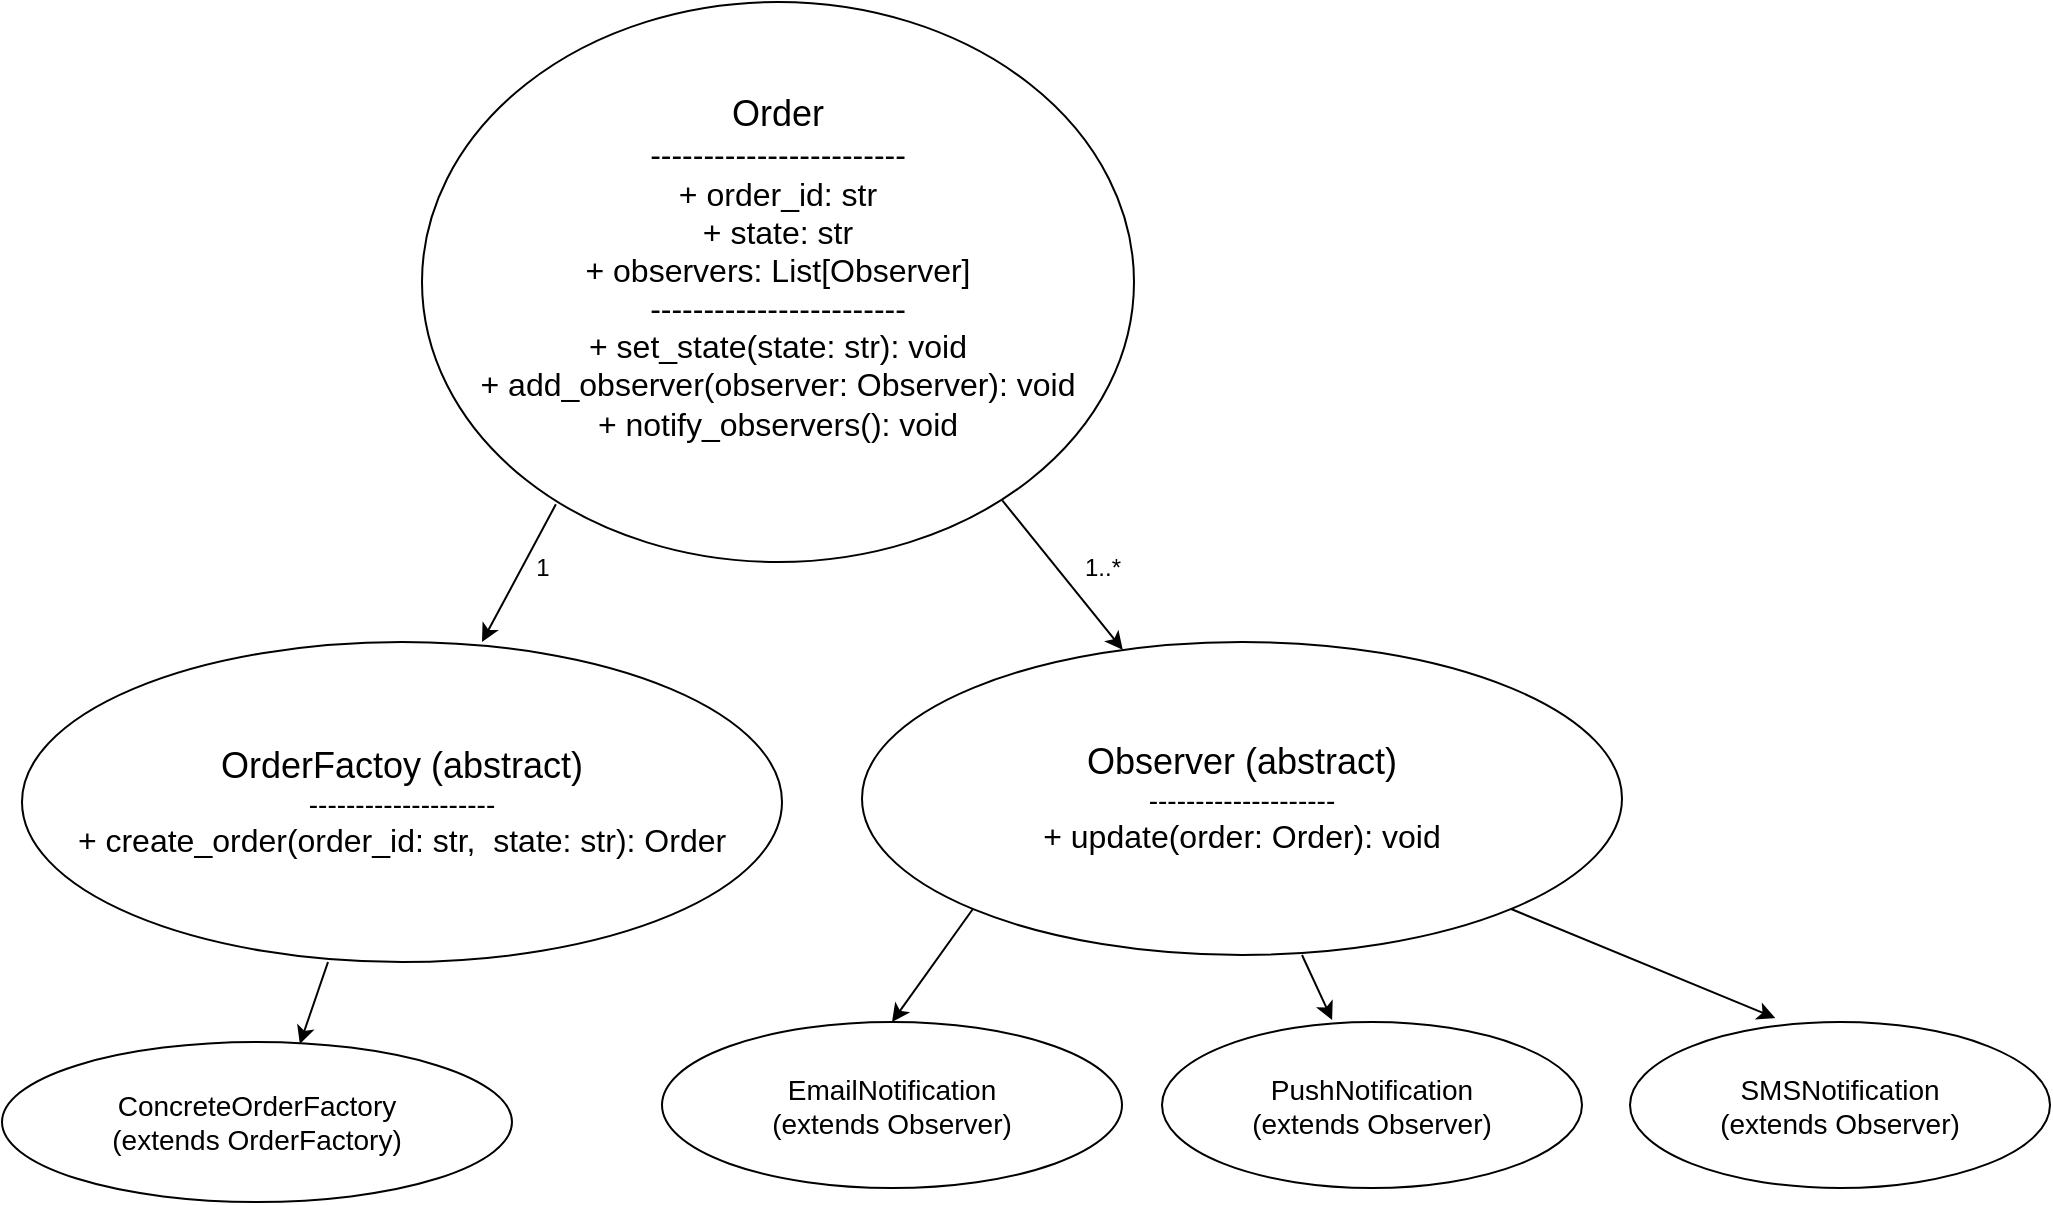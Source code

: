 <mxfile version="25.0.1">
  <diagram name="Página-1" id="sJGkDGz1VDOyO2t-Gicy">
    <mxGraphModel dx="2261" dy="746" grid="1" gridSize="10" guides="1" tooltips="1" connect="1" arrows="1" fold="1" page="1" pageScale="1" pageWidth="827" pageHeight="1169" math="0" shadow="0">
      <root>
        <mxCell id="0" />
        <mxCell id="1" parent="0" />
        <mxCell id="NBgoRhpIMuyz33h5rl3j-1" value="&lt;font style=&quot;font-size: 18px;&quot;&gt;Order&lt;/font&gt;&lt;div&gt;&lt;font size=&quot;3&quot;&gt;------------------------&lt;/font&gt;&lt;/div&gt;&lt;div&gt;&lt;font size=&quot;3&quot;&gt;+ order_id: str&lt;/font&gt;&lt;/div&gt;&lt;div&gt;&lt;font size=&quot;3&quot;&gt;+ state: str&lt;/font&gt;&lt;/div&gt;&lt;div&gt;&lt;font size=&quot;3&quot;&gt;+ observers: List[Observer]&lt;/font&gt;&lt;/div&gt;&lt;div&gt;&lt;font size=&quot;3&quot;&gt;------------------------&lt;/font&gt;&lt;/div&gt;&lt;div&gt;&lt;font size=&quot;3&quot;&gt;+ set_state(state: str): void&lt;/font&gt;&lt;/div&gt;&lt;div&gt;&lt;font size=&quot;3&quot;&gt;+ add_observer(observer: Observer): void&lt;/font&gt;&lt;/div&gt;&lt;div&gt;&lt;font size=&quot;3&quot;&gt;+ notify_observers(): void&lt;/font&gt;&lt;/div&gt;&lt;div&gt;&lt;br&gt;&lt;/div&gt;" style="ellipse;whiteSpace=wrap;html=1;" parent="1" vertex="1">
          <mxGeometry x="-190" width="356" height="280" as="geometry" />
        </mxCell>
        <mxCell id="NBgoRhpIMuyz33h5rl3j-5" value="&lt;font style=&quot;&quot;&gt;&lt;font style=&quot;font-size: 18px;&quot;&gt;OrderFactoy (abstract)&lt;br&gt;&lt;/font&gt;&lt;span style=&quot;font-size: 14px;&quot;&gt;--------------------&lt;/span&gt;&lt;/font&gt;&lt;div&gt;&lt;font style=&quot;font-size: 16px;&quot;&gt;+ create_order(order_id: str,&amp;nbsp; state: str): Order&lt;/font&gt;&lt;/div&gt;" style="ellipse;whiteSpace=wrap;html=1;" parent="1" vertex="1">
          <mxGeometry x="-390" y="320" width="380" height="160" as="geometry" />
        </mxCell>
        <mxCell id="NBgoRhpIMuyz33h5rl3j-6" value="&lt;font style=&quot;&quot;&gt;&lt;font style=&quot;font-size: 18px;&quot;&gt;Observer (abstract)&lt;br&gt;&lt;/font&gt;&lt;span style=&quot;font-size: 14px;&quot;&gt;--------------------&lt;/span&gt;&lt;/font&gt;&lt;div&gt;&lt;font size=&quot;3&quot;&gt;+ update(order: Order): void&lt;/font&gt;&lt;/div&gt;" style="ellipse;whiteSpace=wrap;html=1;" parent="1" vertex="1">
          <mxGeometry x="30" y="320" width="380" height="156.5" as="geometry" />
        </mxCell>
        <mxCell id="NBgoRhpIMuyz33h5rl3j-7" value="" style="endArrow=classic;html=1;rounded=0;exitX=0.188;exitY=0.897;exitDx=0;exitDy=0;exitPerimeter=0;" parent="1" source="NBgoRhpIMuyz33h5rl3j-1" edge="1">
          <mxGeometry relative="1" as="geometry">
            <mxPoint x="-60" y="390" as="sourcePoint" />
            <mxPoint x="-160" y="320" as="targetPoint" />
          </mxGeometry>
        </mxCell>
        <mxCell id="NBgoRhpIMuyz33h5rl3j-10" value="" style="endArrow=classic;html=1;rounded=0;exitX=0.815;exitY=0.89;exitDx=0;exitDy=0;exitPerimeter=0;" parent="1" source="NBgoRhpIMuyz33h5rl3j-1" target="NBgoRhpIMuyz33h5rl3j-6" edge="1">
          <mxGeometry relative="1" as="geometry">
            <mxPoint x="110" y="260" as="sourcePoint" />
            <mxPoint x="60" y="320" as="targetPoint" />
          </mxGeometry>
        </mxCell>
        <mxCell id="NBgoRhpIMuyz33h5rl3j-18" value="&lt;font style=&quot;font-size: 14px;&quot;&gt;EmailNotification&lt;br&gt;&lt;/font&gt;&lt;font style=&quot;font-size: 14px;&quot;&gt;(extends Observer)&lt;/font&gt;" style="ellipse;whiteSpace=wrap;html=1;" parent="1" vertex="1">
          <mxGeometry x="-70" y="510" width="230" height="83" as="geometry" />
        </mxCell>
        <mxCell id="NBgoRhpIMuyz33h5rl3j-19" value="&lt;font style=&quot;font-size: 14px;&quot;&gt;SMSNotification&lt;br&gt;(extends Observer)&lt;/font&gt;" style="ellipse;whiteSpace=wrap;html=1;" parent="1" vertex="1">
          <mxGeometry x="414" y="510" width="210" height="83" as="geometry" />
        </mxCell>
        <mxCell id="NBgoRhpIMuyz33h5rl3j-20" value="" style="endArrow=classic;html=1;rounded=0;exitX=0;exitY=1;exitDx=0;exitDy=0;entryX=0.5;entryY=0;entryDx=0;entryDy=0;" parent="1" source="NBgoRhpIMuyz33h5rl3j-6" target="NBgoRhpIMuyz33h5rl3j-18" edge="1">
          <mxGeometry relative="1" as="geometry">
            <mxPoint x="203" y="483" as="sourcePoint" />
            <mxPoint x="261" y="556" as="targetPoint" />
          </mxGeometry>
        </mxCell>
        <mxCell id="NBgoRhpIMuyz33h5rl3j-21" value="" style="endArrow=classic;html=1;rounded=0;exitX=1;exitY=1;exitDx=0;exitDy=0;entryX=0.346;entryY=-0.024;entryDx=0;entryDy=0;entryPerimeter=0;" parent="1" source="NBgoRhpIMuyz33h5rl3j-6" target="NBgoRhpIMuyz33h5rl3j-19" edge="1">
          <mxGeometry relative="1" as="geometry">
            <mxPoint x="343" y="463" as="sourcePoint" />
            <mxPoint x="335" y="513" as="targetPoint" />
          </mxGeometry>
        </mxCell>
        <mxCell id="NBgoRhpIMuyz33h5rl3j-22" value="1" style="text;html=1;align=center;verticalAlign=middle;resizable=0;points=[];autosize=1;strokeColor=none;fillColor=none;" parent="1" vertex="1">
          <mxGeometry x="-145" y="268" width="30" height="30" as="geometry" />
        </mxCell>
        <mxCell id="NBgoRhpIMuyz33h5rl3j-23" value="1..*" style="text;html=1;align=center;verticalAlign=middle;resizable=0;points=[];autosize=1;strokeColor=none;fillColor=none;" parent="1" vertex="1">
          <mxGeometry x="130" y="268" width="40" height="30" as="geometry" />
        </mxCell>
        <mxCell id="NBgoRhpIMuyz33h5rl3j-25" value="&lt;font style=&quot;font-size: 14px;&quot;&gt;ConcreteOrderFactory &lt;br&gt;&lt;/font&gt;&lt;font style=&quot;font-size: 14px;&quot;&gt;(extends OrderFactory)&lt;/font&gt;" style="ellipse;whiteSpace=wrap;html=1;" parent="1" vertex="1">
          <mxGeometry x="-400" y="520" width="255" height="80" as="geometry" />
        </mxCell>
        <mxCell id="NBgoRhpIMuyz33h5rl3j-26" value="" style="endArrow=classic;html=1;rounded=0;entryX=0.584;entryY=0.013;entryDx=0;entryDy=0;entryPerimeter=0;" parent="1" target="NBgoRhpIMuyz33h5rl3j-25" edge="1">
          <mxGeometry relative="1" as="geometry">
            <mxPoint x="-237" y="480" as="sourcePoint" />
            <mxPoint x="-245" y="520" as="targetPoint" />
          </mxGeometry>
        </mxCell>
        <mxCell id="APa_u3ObLut47s9XytXL-1" value="&lt;font style=&quot;font-size: 14px;&quot;&gt;PushNotification&lt;br&gt;(extends Observer)&lt;/font&gt;" style="ellipse;whiteSpace=wrap;html=1;" vertex="1" parent="1">
          <mxGeometry x="180" y="510" width="210" height="83" as="geometry" />
        </mxCell>
        <mxCell id="APa_u3ObLut47s9XytXL-2" value="" style="endArrow=classic;html=1;rounded=0;exitX=0;exitY=1;exitDx=0;exitDy=0;entryX=0.405;entryY=-0.012;entryDx=0;entryDy=0;entryPerimeter=0;" edge="1" parent="1" target="APa_u3ObLut47s9XytXL-1">
          <mxGeometry relative="1" as="geometry">
            <mxPoint x="250" y="476.5" as="sourcePoint" />
            <mxPoint x="210" y="533.5" as="targetPoint" />
          </mxGeometry>
        </mxCell>
      </root>
    </mxGraphModel>
  </diagram>
</mxfile>
